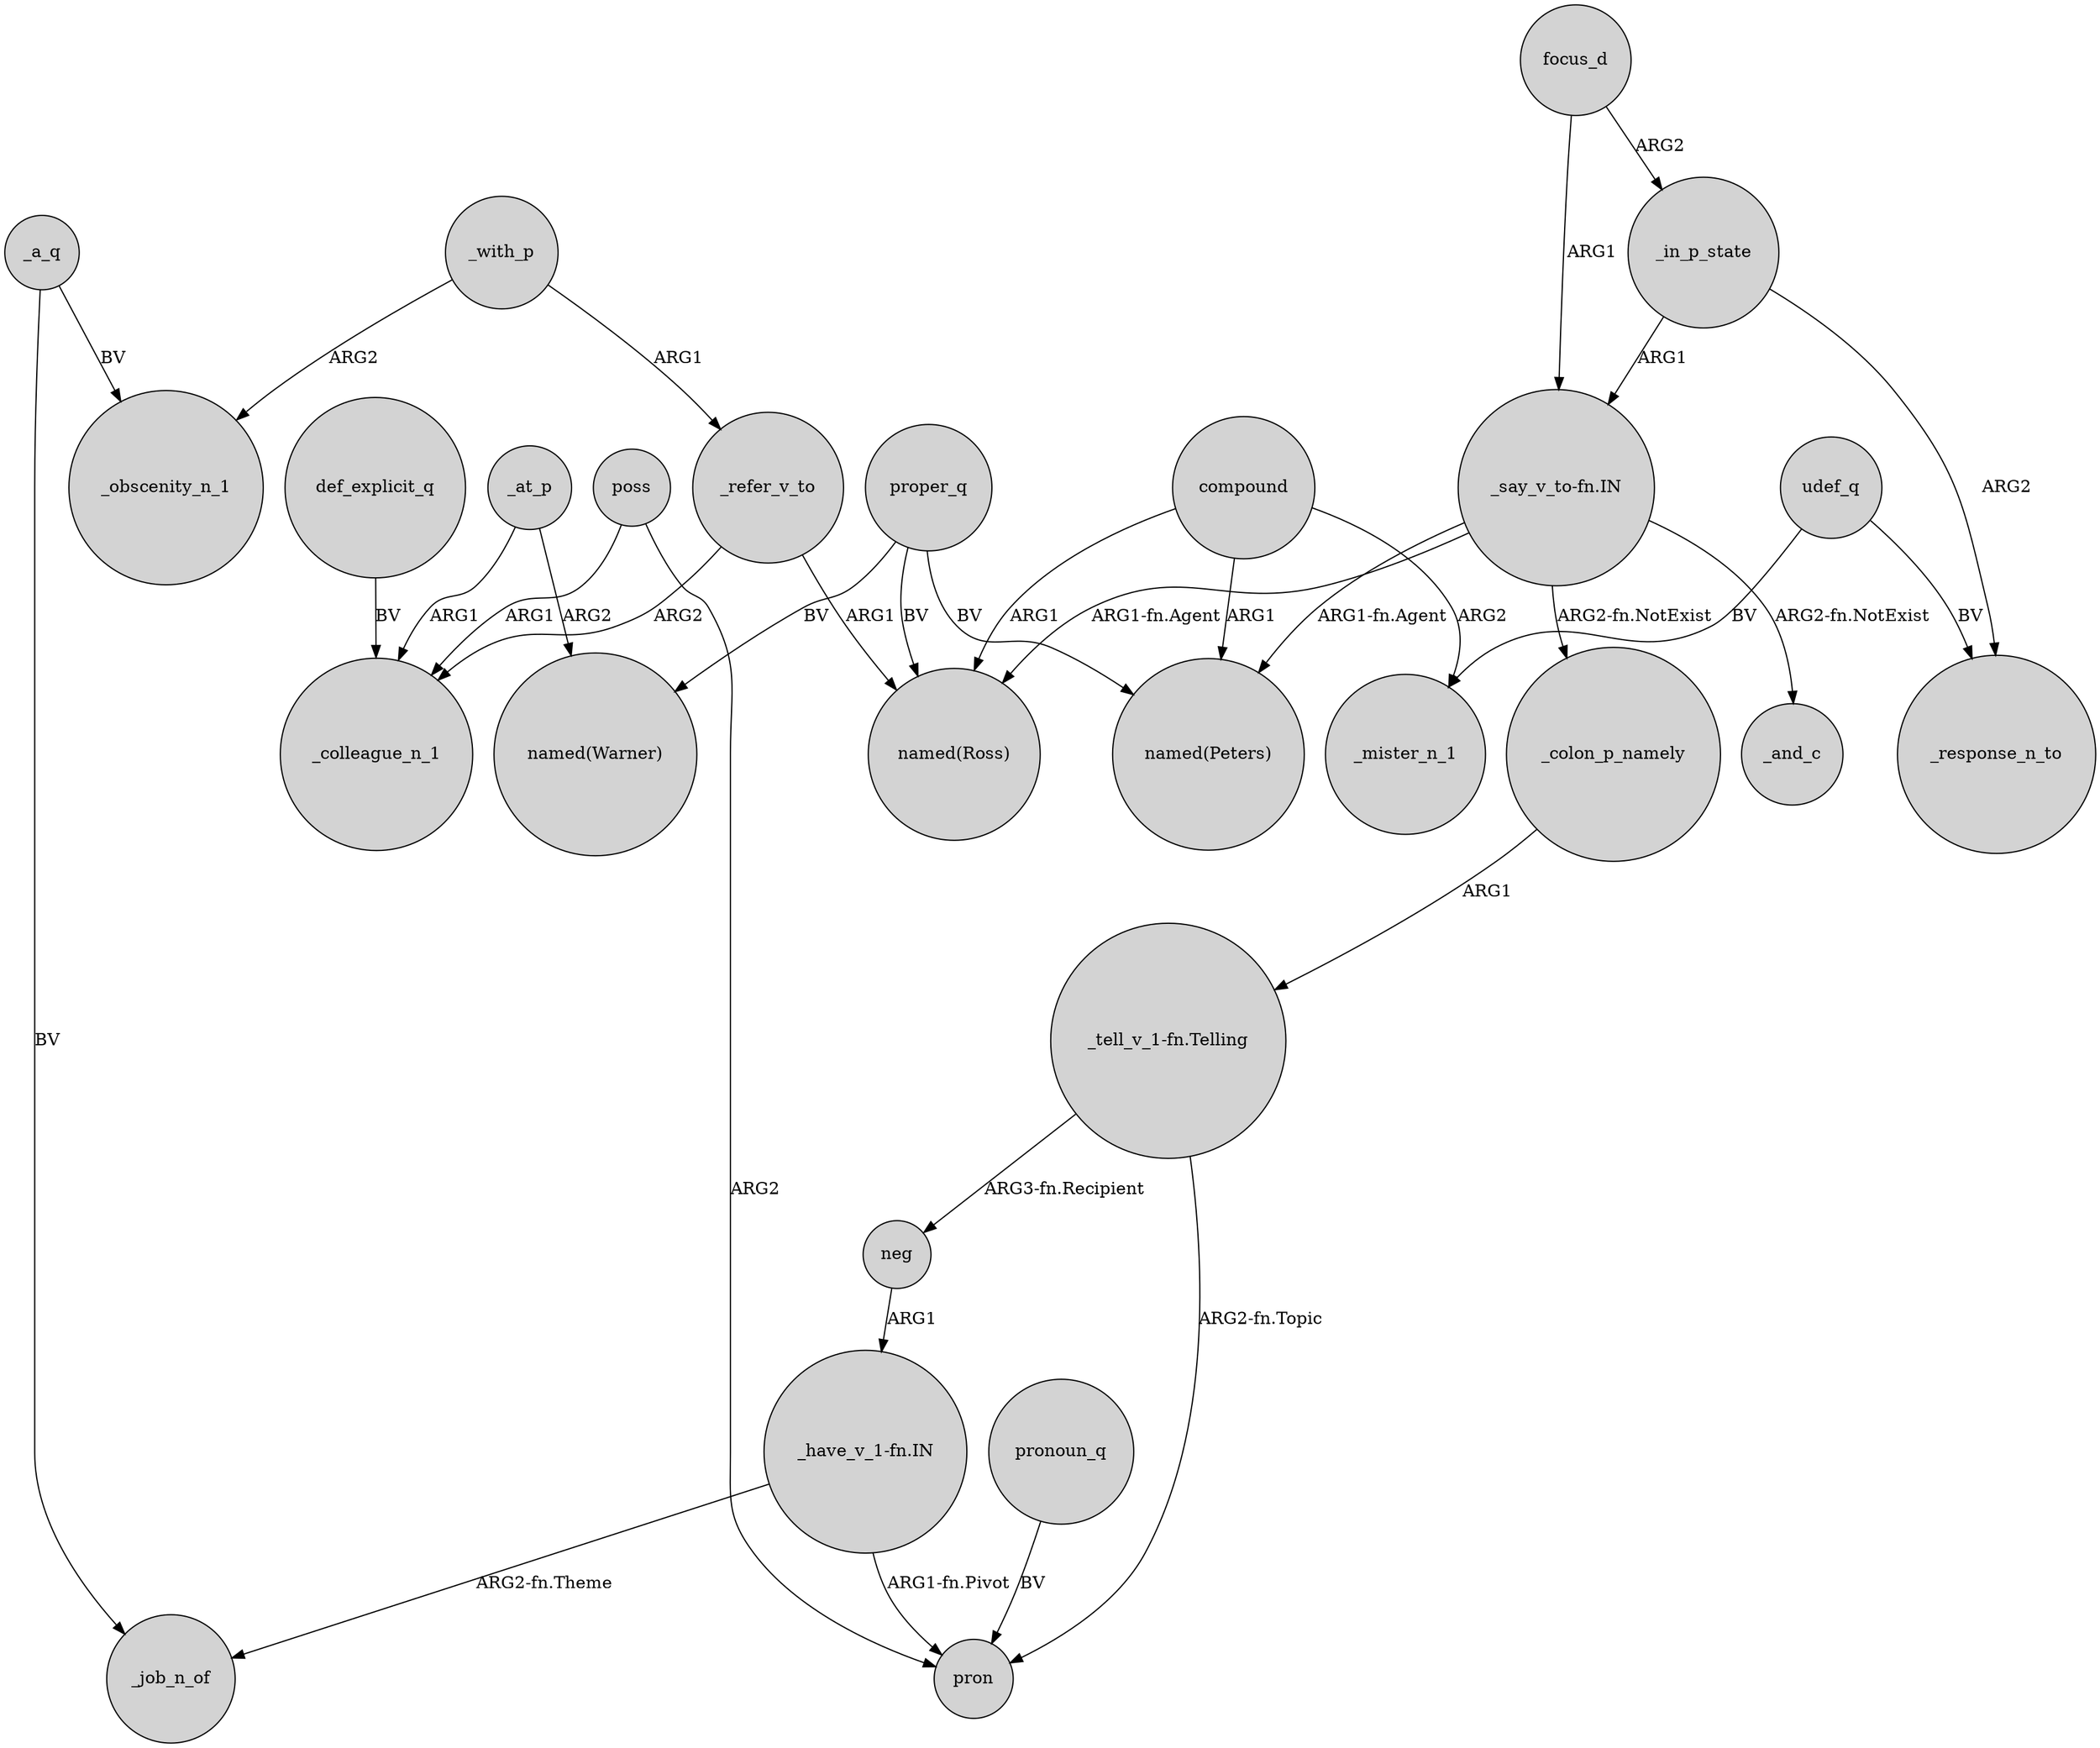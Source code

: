 digraph {
	node [shape=circle style=filled]
	"_have_v_1-fn.IN" -> _job_n_of [label="ARG2-fn.Theme"]
	"_tell_v_1-fn.Telling" -> pron [label="ARG2-fn.Topic"]
	"_say_v_to-fn.IN" -> "named(Peters)" [label="ARG1-fn.Agent"]
	_at_p -> "named(Warner)" [label=ARG2]
	poss -> pron [label=ARG2]
	_in_p_state -> _response_n_to [label=ARG2]
	neg -> "_have_v_1-fn.IN" [label=ARG1]
	"_tell_v_1-fn.Telling" -> neg [label="ARG3-fn.Recipient"]
	_refer_v_to -> _colleague_n_1 [label=ARG2]
	proper_q -> "named(Peters)" [label=BV]
	compound -> _mister_n_1 [label=ARG2]
	"_say_v_to-fn.IN" -> _colon_p_namely [label="ARG2-fn.NotExist"]
	focus_d -> _in_p_state [label=ARG2]
	_a_q -> _job_n_of [label=BV]
	udef_q -> _mister_n_1 [label=BV]
	compound -> "named(Peters)" [label=ARG1]
	poss -> _colleague_n_1 [label=ARG1]
	_with_p -> _refer_v_to [label=ARG1]
	_refer_v_to -> "named(Ross)" [label=ARG1]
	_with_p -> _obscenity_n_1 [label=ARG2]
	"_have_v_1-fn.IN" -> pron [label="ARG1-fn.Pivot"]
	compound -> "named(Ross)" [label=ARG1]
	pronoun_q -> pron [label=BV]
	_at_p -> _colleague_n_1 [label=ARG1]
	udef_q -> _response_n_to [label=BV]
	"_say_v_to-fn.IN" -> _and_c [label="ARG2-fn.NotExist"]
	proper_q -> "named(Ross)" [label=BV]
	_colon_p_namely -> "_tell_v_1-fn.Telling" [label=ARG1]
	proper_q -> "named(Warner)" [label=BV]
	"_say_v_to-fn.IN" -> "named(Ross)" [label="ARG1-fn.Agent"]
	_in_p_state -> "_say_v_to-fn.IN" [label=ARG1]
	def_explicit_q -> _colleague_n_1 [label=BV]
	focus_d -> "_say_v_to-fn.IN" [label=ARG1]
	_a_q -> _obscenity_n_1 [label=BV]
}
